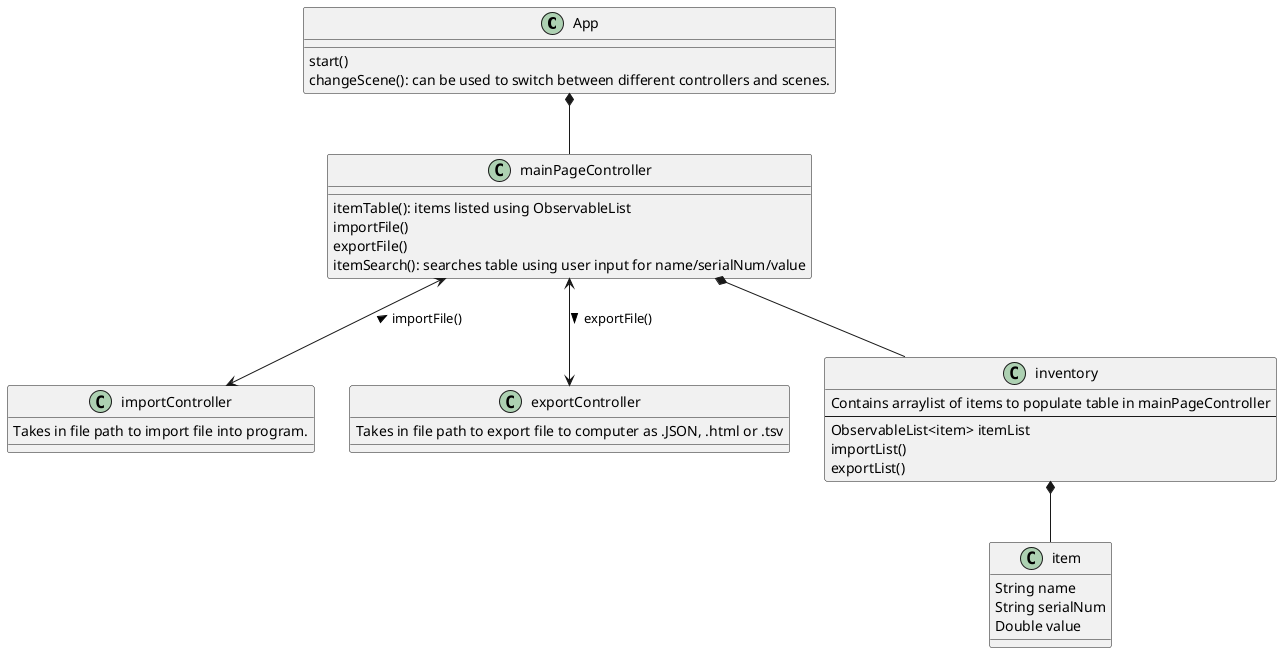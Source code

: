 @startuml
class App {
start()
changeScene(): can be used to switch between different controllers and scenes.
}

App *-- mainPageController

class mainPageController {
itemTable(): items listed using ObservableList
importFile()
exportFile()
itemSearch(): searches table using user input for name/serialNum/value
}

class importController {
Takes in file path to import file into program.
}

class exportController {
Takes in file path to export file to computer as .JSON, .html or .tsv
}

mainPageController <--> importController: importFile() <
mainPageController <--> exportController: exportFile() >

class item {
String name
String serialNum
Double value
}

class inventory {
Contains arraylist of items to populate table in mainPageController
---
ObservableList<item> itemList
importList()
exportList()
}

mainPageController *-- inventory
inventory *-- item

@enduml